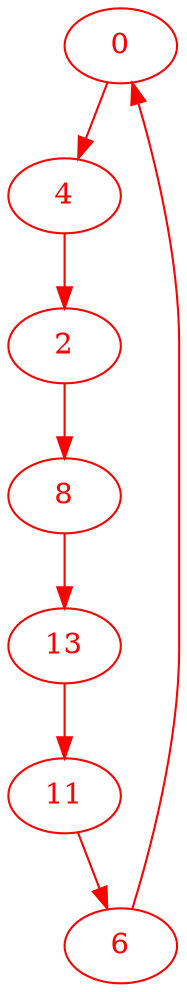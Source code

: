 digraph g{
node [color = red, fontcolor=red]; 0 2 4 6 8 11 13 ;
0 -> 4 [color=red] ;
2 -> 8 [color=red] ;
4 -> 2 [color=red] ;
6 -> 0 [color=red] ;
8 -> 13 [color=red] ;
11 -> 6 [color=red] ;
13 -> 11 [color=red] ;
}